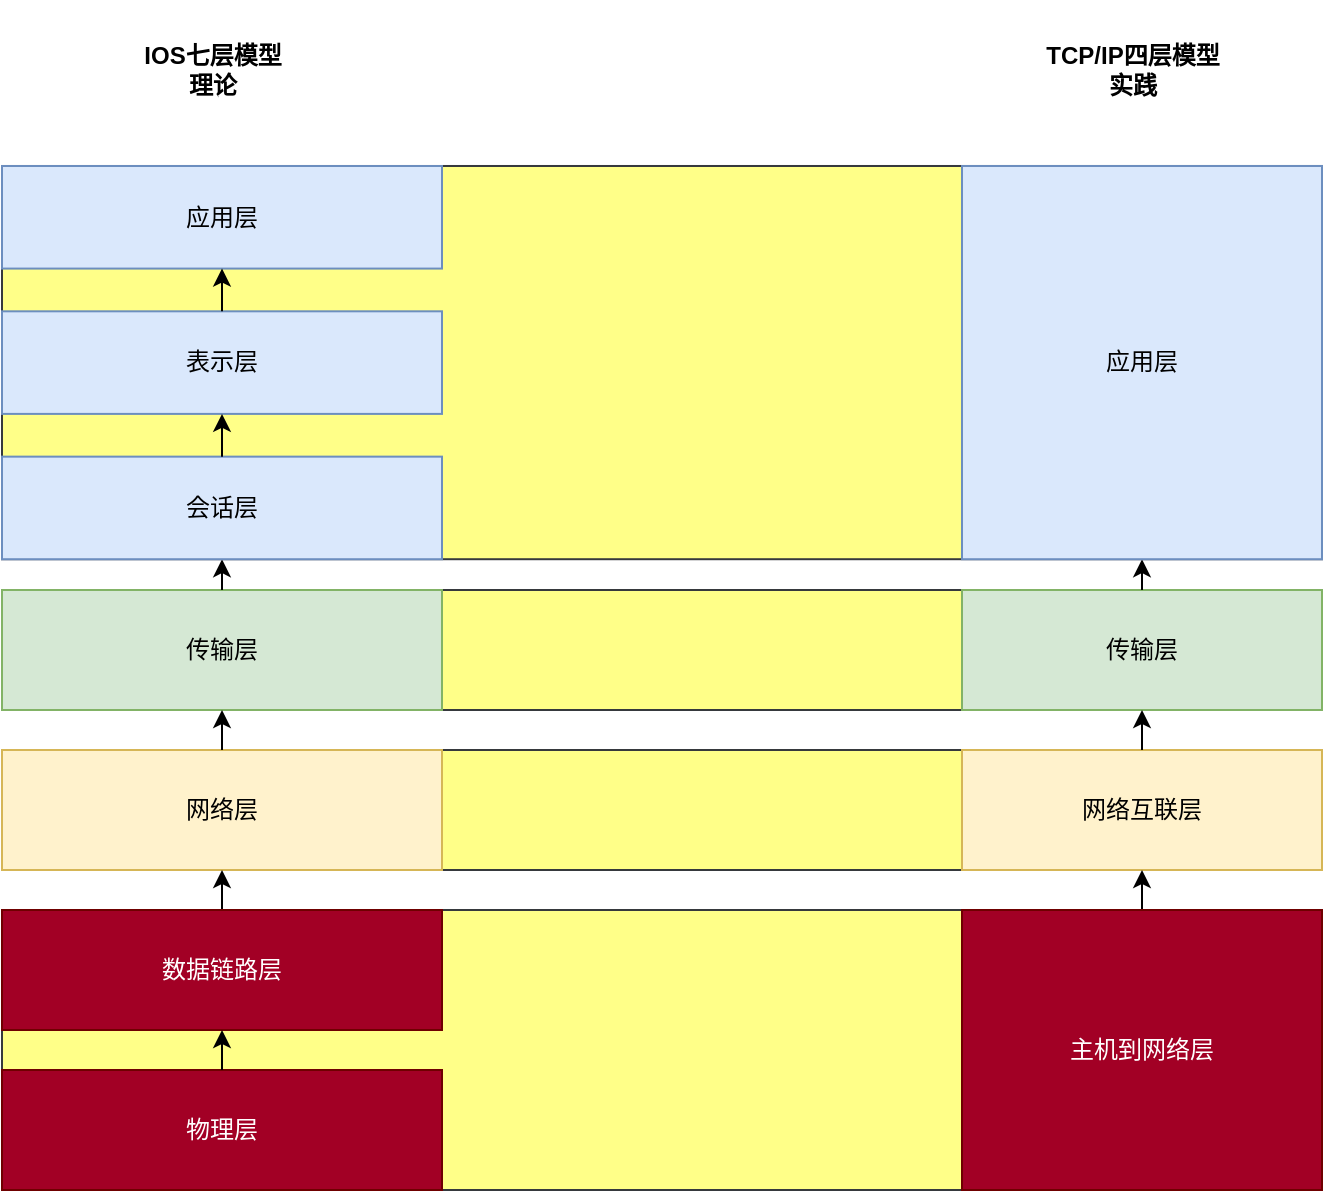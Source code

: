 <mxfile version="21.1.2" type="device">
  <diagram name="第 1 页" id="XpsZiIT_elhzZSnDjyX6">
    <mxGraphModel dx="1091" dy="826" grid="1" gridSize="10" guides="1" tooltips="1" connect="1" arrows="1" fold="1" page="1" pageScale="1" pageWidth="827" pageHeight="1169" math="0" shadow="0">
      <root>
        <mxCell id="0" />
        <mxCell id="1" parent="0" />
        <mxCell id="ELEdCjapv1C9CMs8I46E-16" value="" style="group;fillColor=#ffff88;strokeColor=#36393d;" vertex="1" connectable="0" parent="1">
          <mxGeometry x="230" y="600" width="660" height="60" as="geometry" />
        </mxCell>
        <mxCell id="ELEdCjapv1C9CMs8I46E-8" value="传输层" style="rounded=0;whiteSpace=wrap;html=1;fillColor=#d5e8d4;strokeColor=#82b366;" vertex="1" parent="ELEdCjapv1C9CMs8I46E-16">
          <mxGeometry width="220" height="60" as="geometry" />
        </mxCell>
        <mxCell id="ELEdCjapv1C9CMs8I46E-12" value="传输层" style="rounded=0;whiteSpace=wrap;html=1;fillColor=#d5e8d4;strokeColor=#82b366;" vertex="1" parent="ELEdCjapv1C9CMs8I46E-16">
          <mxGeometry x="480" width="180" height="60" as="geometry" />
        </mxCell>
        <mxCell id="ELEdCjapv1C9CMs8I46E-17" value="" style="group;fillColor=#ffff88;strokeColor=#36393d;" vertex="1" connectable="0" parent="1">
          <mxGeometry x="230" y="680" width="660" height="60" as="geometry" />
        </mxCell>
        <mxCell id="ELEdCjapv1C9CMs8I46E-9" value="网络层" style="rounded=0;whiteSpace=wrap;html=1;fillColor=#fff2cc;strokeColor=#d6b656;" vertex="1" parent="ELEdCjapv1C9CMs8I46E-17">
          <mxGeometry width="220" height="60" as="geometry" />
        </mxCell>
        <mxCell id="ELEdCjapv1C9CMs8I46E-13" value="网络互联层" style="rounded=0;whiteSpace=wrap;html=1;fillColor=#fff2cc;strokeColor=#d6b656;" vertex="1" parent="ELEdCjapv1C9CMs8I46E-17">
          <mxGeometry x="480" width="180" height="60" as="geometry" />
        </mxCell>
        <mxCell id="ELEdCjapv1C9CMs8I46E-20" value="" style="endArrow=classic;html=1;rounded=0;entryX=0.5;entryY=1;entryDx=0;entryDy=0;exitX=0.5;exitY=0;exitDx=0;exitDy=0;" edge="1" parent="1" source="ELEdCjapv1C9CMs8I46E-10" target="ELEdCjapv1C9CMs8I46E-9">
          <mxGeometry width="50" height="50" relative="1" as="geometry">
            <mxPoint x="300" y="810" as="sourcePoint" />
            <mxPoint x="350" y="760" as="targetPoint" />
          </mxGeometry>
        </mxCell>
        <mxCell id="ELEdCjapv1C9CMs8I46E-21" value="" style="endArrow=classic;html=1;rounded=0;exitX=0.5;exitY=0;exitDx=0;exitDy=0;entryX=0.5;entryY=1;entryDx=0;entryDy=0;" edge="1" parent="1" source="ELEdCjapv1C9CMs8I46E-9" target="ELEdCjapv1C9CMs8I46E-8">
          <mxGeometry width="50" height="50" relative="1" as="geometry">
            <mxPoint x="300" y="720" as="sourcePoint" />
            <mxPoint x="350" y="670" as="targetPoint" />
          </mxGeometry>
        </mxCell>
        <mxCell id="ELEdCjapv1C9CMs8I46E-22" value="" style="endArrow=classic;html=1;rounded=0;exitX=0.5;exitY=0;exitDx=0;exitDy=0;entryX=0.5;entryY=1;entryDx=0;entryDy=0;" edge="1" parent="1" source="ELEdCjapv1C9CMs8I46E-8" target="ELEdCjapv1C9CMs8I46E-7">
          <mxGeometry width="50" height="50" relative="1" as="geometry">
            <mxPoint x="340" y="600" as="sourcePoint" />
            <mxPoint x="340" y="590" as="targetPoint" />
          </mxGeometry>
        </mxCell>
        <mxCell id="ELEdCjapv1C9CMs8I46E-25" value="" style="endArrow=classic;html=1;rounded=0;entryX=0.5;entryY=1;entryDx=0;entryDy=0;exitX=0.5;exitY=0;exitDx=0;exitDy=0;" edge="1" parent="1" source="ELEdCjapv1C9CMs8I46E-12" target="ELEdCjapv1C9CMs8I46E-5">
          <mxGeometry width="50" height="50" relative="1" as="geometry">
            <mxPoint x="910" y="640" as="sourcePoint" />
            <mxPoint x="960" y="590" as="targetPoint" />
          </mxGeometry>
        </mxCell>
        <mxCell id="ELEdCjapv1C9CMs8I46E-26" value="" style="endArrow=classic;html=1;rounded=0;entryX=0.5;entryY=1;entryDx=0;entryDy=0;exitX=0.5;exitY=0;exitDx=0;exitDy=0;" edge="1" parent="1" source="ELEdCjapv1C9CMs8I46E-13" target="ELEdCjapv1C9CMs8I46E-12">
          <mxGeometry width="50" height="50" relative="1" as="geometry">
            <mxPoint x="910" y="760" as="sourcePoint" />
            <mxPoint x="960" y="710" as="targetPoint" />
          </mxGeometry>
        </mxCell>
        <mxCell id="ELEdCjapv1C9CMs8I46E-27" value="" style="endArrow=classic;html=1;rounded=0;entryX=0.5;entryY=1;entryDx=0;entryDy=0;exitX=0.5;exitY=0;exitDx=0;exitDy=0;" edge="1" parent="1" source="ELEdCjapv1C9CMs8I46E-14" target="ELEdCjapv1C9CMs8I46E-13">
          <mxGeometry width="50" height="50" relative="1" as="geometry">
            <mxPoint x="1010" y="850" as="sourcePoint" />
            <mxPoint x="1060" y="800" as="targetPoint" />
          </mxGeometry>
        </mxCell>
        <mxCell id="ELEdCjapv1C9CMs8I46E-28" value="" style="group;fillColor=#ffff88;strokeColor=#36393d;" vertex="1" connectable="0" parent="1">
          <mxGeometry x="230" y="387.997" width="660" height="196.613" as="geometry" />
        </mxCell>
        <mxCell id="ELEdCjapv1C9CMs8I46E-2" value="表示层" style="rounded=0;whiteSpace=wrap;html=1;fillColor=#dae8fc;strokeColor=#6c8ebf;" vertex="1" parent="ELEdCjapv1C9CMs8I46E-28">
          <mxGeometry y="72.661" width="220" height="51.29" as="geometry" />
        </mxCell>
        <mxCell id="ELEdCjapv1C9CMs8I46E-5" value="应用层" style="rounded=0;whiteSpace=wrap;html=1;fillColor=#dae8fc;strokeColor=#6c8ebf;" vertex="1" parent="ELEdCjapv1C9CMs8I46E-28">
          <mxGeometry x="480" width="180" height="196.613" as="geometry" />
        </mxCell>
        <mxCell id="ELEdCjapv1C9CMs8I46E-6" value="应用层" style="rounded=0;whiteSpace=wrap;html=1;fillColor=#dae8fc;strokeColor=#6c8ebf;" vertex="1" parent="ELEdCjapv1C9CMs8I46E-28">
          <mxGeometry y="0.004" width="220" height="51.29" as="geometry" />
        </mxCell>
        <mxCell id="ELEdCjapv1C9CMs8I46E-7" value="会话层" style="rounded=0;whiteSpace=wrap;html=1;fillColor=#dae8fc;strokeColor=#6c8ebf;" vertex="1" parent="ELEdCjapv1C9CMs8I46E-28">
          <mxGeometry y="145.323" width="220" height="51.29" as="geometry" />
        </mxCell>
        <mxCell id="ELEdCjapv1C9CMs8I46E-24" value="" style="endArrow=classic;html=1;rounded=0;entryX=0.5;entryY=1;entryDx=0;entryDy=0;exitX=0.5;exitY=0;exitDx=0;exitDy=0;" edge="1" parent="ELEdCjapv1C9CMs8I46E-28" source="ELEdCjapv1C9CMs8I46E-2" target="ELEdCjapv1C9CMs8I46E-6">
          <mxGeometry width="50" height="50" relative="1" as="geometry">
            <mxPoint x="300" y="435.831" as="sourcePoint" />
            <mxPoint x="350" y="393.089" as="targetPoint" />
          </mxGeometry>
        </mxCell>
        <mxCell id="ELEdCjapv1C9CMs8I46E-23" value="" style="endArrow=classic;html=1;rounded=0;exitX=0.5;exitY=0;exitDx=0;exitDy=0;entryX=0.5;entryY=1;entryDx=0;entryDy=0;" edge="1" parent="ELEdCjapv1C9CMs8I46E-28" source="ELEdCjapv1C9CMs8I46E-7" target="ELEdCjapv1C9CMs8I46E-2">
          <mxGeometry width="50" height="50" relative="1" as="geometry">
            <mxPoint x="350" y="517.04" as="sourcePoint" />
            <mxPoint x="350" y="495.669" as="targetPoint" />
          </mxGeometry>
        </mxCell>
        <mxCell id="ELEdCjapv1C9CMs8I46E-29" value="" style="group;fillColor=#ffff88;strokeColor=#36393d;" vertex="1" connectable="0" parent="1">
          <mxGeometry x="230" y="760" width="660" height="140" as="geometry" />
        </mxCell>
        <mxCell id="ELEdCjapv1C9CMs8I46E-10" value="数据链路层" style="rounded=0;whiteSpace=wrap;html=1;fillColor=#a20025;fontColor=#ffffff;strokeColor=#6F0000;" vertex="1" parent="ELEdCjapv1C9CMs8I46E-29">
          <mxGeometry width="220" height="60" as="geometry" />
        </mxCell>
        <mxCell id="ELEdCjapv1C9CMs8I46E-11" value="物理层" style="rounded=0;whiteSpace=wrap;html=1;fillColor=#a20025;fontColor=#ffffff;strokeColor=#6F0000;" vertex="1" parent="ELEdCjapv1C9CMs8I46E-29">
          <mxGeometry y="80" width="220" height="60" as="geometry" />
        </mxCell>
        <mxCell id="ELEdCjapv1C9CMs8I46E-14" value="主机到网络层" style="rounded=0;whiteSpace=wrap;html=1;fillColor=#a20025;fontColor=#ffffff;strokeColor=#6F0000;" vertex="1" parent="ELEdCjapv1C9CMs8I46E-29">
          <mxGeometry x="480" width="180" height="140" as="geometry" />
        </mxCell>
        <mxCell id="ELEdCjapv1C9CMs8I46E-19" value="" style="endArrow=classic;html=1;rounded=0;exitX=0.5;exitY=0;exitDx=0;exitDy=0;" edge="1" parent="ELEdCjapv1C9CMs8I46E-29" source="ELEdCjapv1C9CMs8I46E-11" target="ELEdCjapv1C9CMs8I46E-10">
          <mxGeometry width="50" height="50" relative="1" as="geometry">
            <mxPoint x="330" y="880" as="sourcePoint" />
            <mxPoint x="380" y="830" as="targetPoint" />
          </mxGeometry>
        </mxCell>
        <mxCell id="ELEdCjapv1C9CMs8I46E-30" value="&lt;h4&gt;IOS七层模型&lt;br&gt;理论&lt;/h4&gt;" style="text;html=1;align=center;verticalAlign=middle;resizable=0;points=[];autosize=1;strokeColor=none;fillColor=none;" vertex="1" parent="1">
          <mxGeometry x="290" y="305" width="90" height="70" as="geometry" />
        </mxCell>
        <mxCell id="ELEdCjapv1C9CMs8I46E-31" value="&lt;h4&gt;TCP/IP四层模型&lt;br&gt;实践&lt;/h4&gt;" style="text;html=1;align=center;verticalAlign=middle;resizable=0;points=[];autosize=1;strokeColor=none;fillColor=none;" vertex="1" parent="1">
          <mxGeometry x="740" y="305" width="110" height="70" as="geometry" />
        </mxCell>
      </root>
    </mxGraphModel>
  </diagram>
</mxfile>
